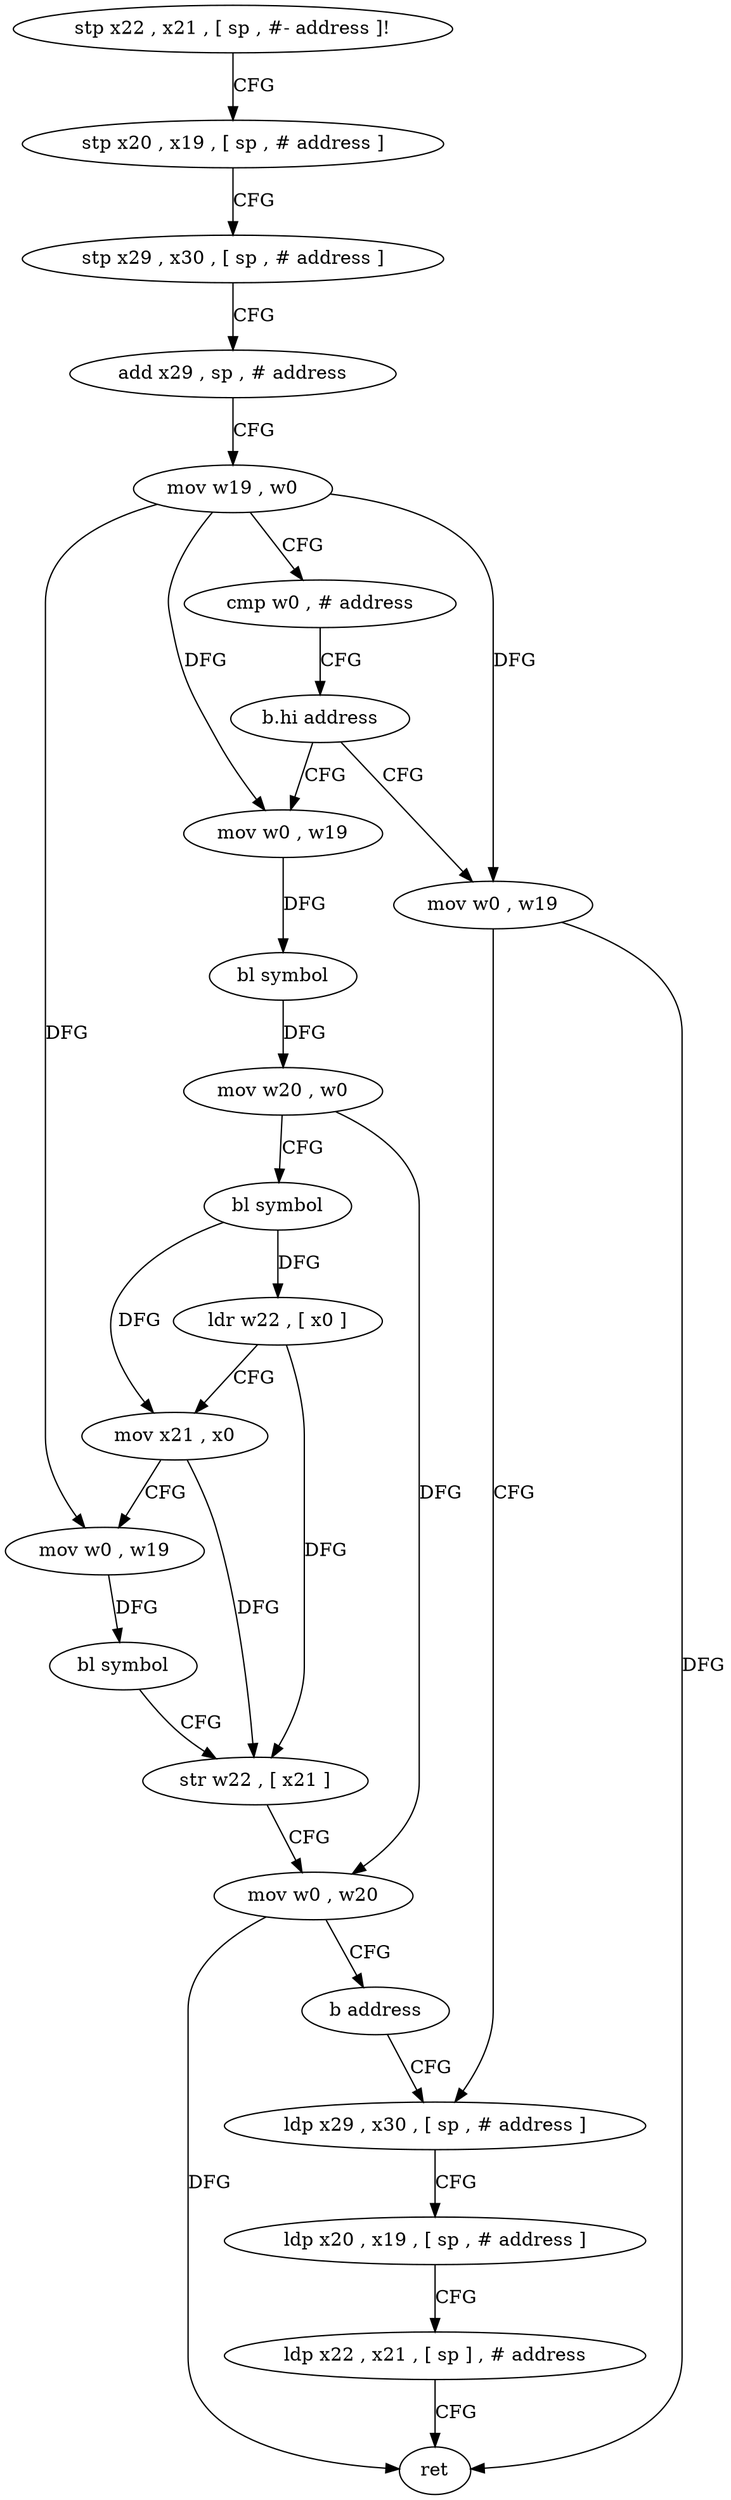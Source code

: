 digraph "func" {
"4230628" [label = "stp x22 , x21 , [ sp , #- address ]!" ]
"4230632" [label = "stp x20 , x19 , [ sp , # address ]" ]
"4230636" [label = "stp x29 , x30 , [ sp , # address ]" ]
"4230640" [label = "add x29 , sp , # address" ]
"4230644" [label = "mov w19 , w0" ]
"4230648" [label = "cmp w0 , # address" ]
"4230652" [label = "b.hi address" ]
"4230700" [label = "mov w0 , w19" ]
"4230656" [label = "mov w0 , w19" ]
"4230704" [label = "ldp x29 , x30 , [ sp , # address ]" ]
"4230660" [label = "bl symbol" ]
"4230664" [label = "mov w20 , w0" ]
"4230668" [label = "bl symbol" ]
"4230672" [label = "ldr w22 , [ x0 ]" ]
"4230676" [label = "mov x21 , x0" ]
"4230680" [label = "mov w0 , w19" ]
"4230684" [label = "bl symbol" ]
"4230688" [label = "str w22 , [ x21 ]" ]
"4230692" [label = "mov w0 , w20" ]
"4230696" [label = "b address" ]
"4230708" [label = "ldp x20 , x19 , [ sp , # address ]" ]
"4230712" [label = "ldp x22 , x21 , [ sp ] , # address" ]
"4230716" [label = "ret" ]
"4230628" -> "4230632" [ label = "CFG" ]
"4230632" -> "4230636" [ label = "CFG" ]
"4230636" -> "4230640" [ label = "CFG" ]
"4230640" -> "4230644" [ label = "CFG" ]
"4230644" -> "4230648" [ label = "CFG" ]
"4230644" -> "4230700" [ label = "DFG" ]
"4230644" -> "4230656" [ label = "DFG" ]
"4230644" -> "4230680" [ label = "DFG" ]
"4230648" -> "4230652" [ label = "CFG" ]
"4230652" -> "4230700" [ label = "CFG" ]
"4230652" -> "4230656" [ label = "CFG" ]
"4230700" -> "4230704" [ label = "CFG" ]
"4230700" -> "4230716" [ label = "DFG" ]
"4230656" -> "4230660" [ label = "DFG" ]
"4230704" -> "4230708" [ label = "CFG" ]
"4230660" -> "4230664" [ label = "DFG" ]
"4230664" -> "4230668" [ label = "CFG" ]
"4230664" -> "4230692" [ label = "DFG" ]
"4230668" -> "4230672" [ label = "DFG" ]
"4230668" -> "4230676" [ label = "DFG" ]
"4230672" -> "4230676" [ label = "CFG" ]
"4230672" -> "4230688" [ label = "DFG" ]
"4230676" -> "4230680" [ label = "CFG" ]
"4230676" -> "4230688" [ label = "DFG" ]
"4230680" -> "4230684" [ label = "DFG" ]
"4230684" -> "4230688" [ label = "CFG" ]
"4230688" -> "4230692" [ label = "CFG" ]
"4230692" -> "4230696" [ label = "CFG" ]
"4230692" -> "4230716" [ label = "DFG" ]
"4230696" -> "4230704" [ label = "CFG" ]
"4230708" -> "4230712" [ label = "CFG" ]
"4230712" -> "4230716" [ label = "CFG" ]
}
